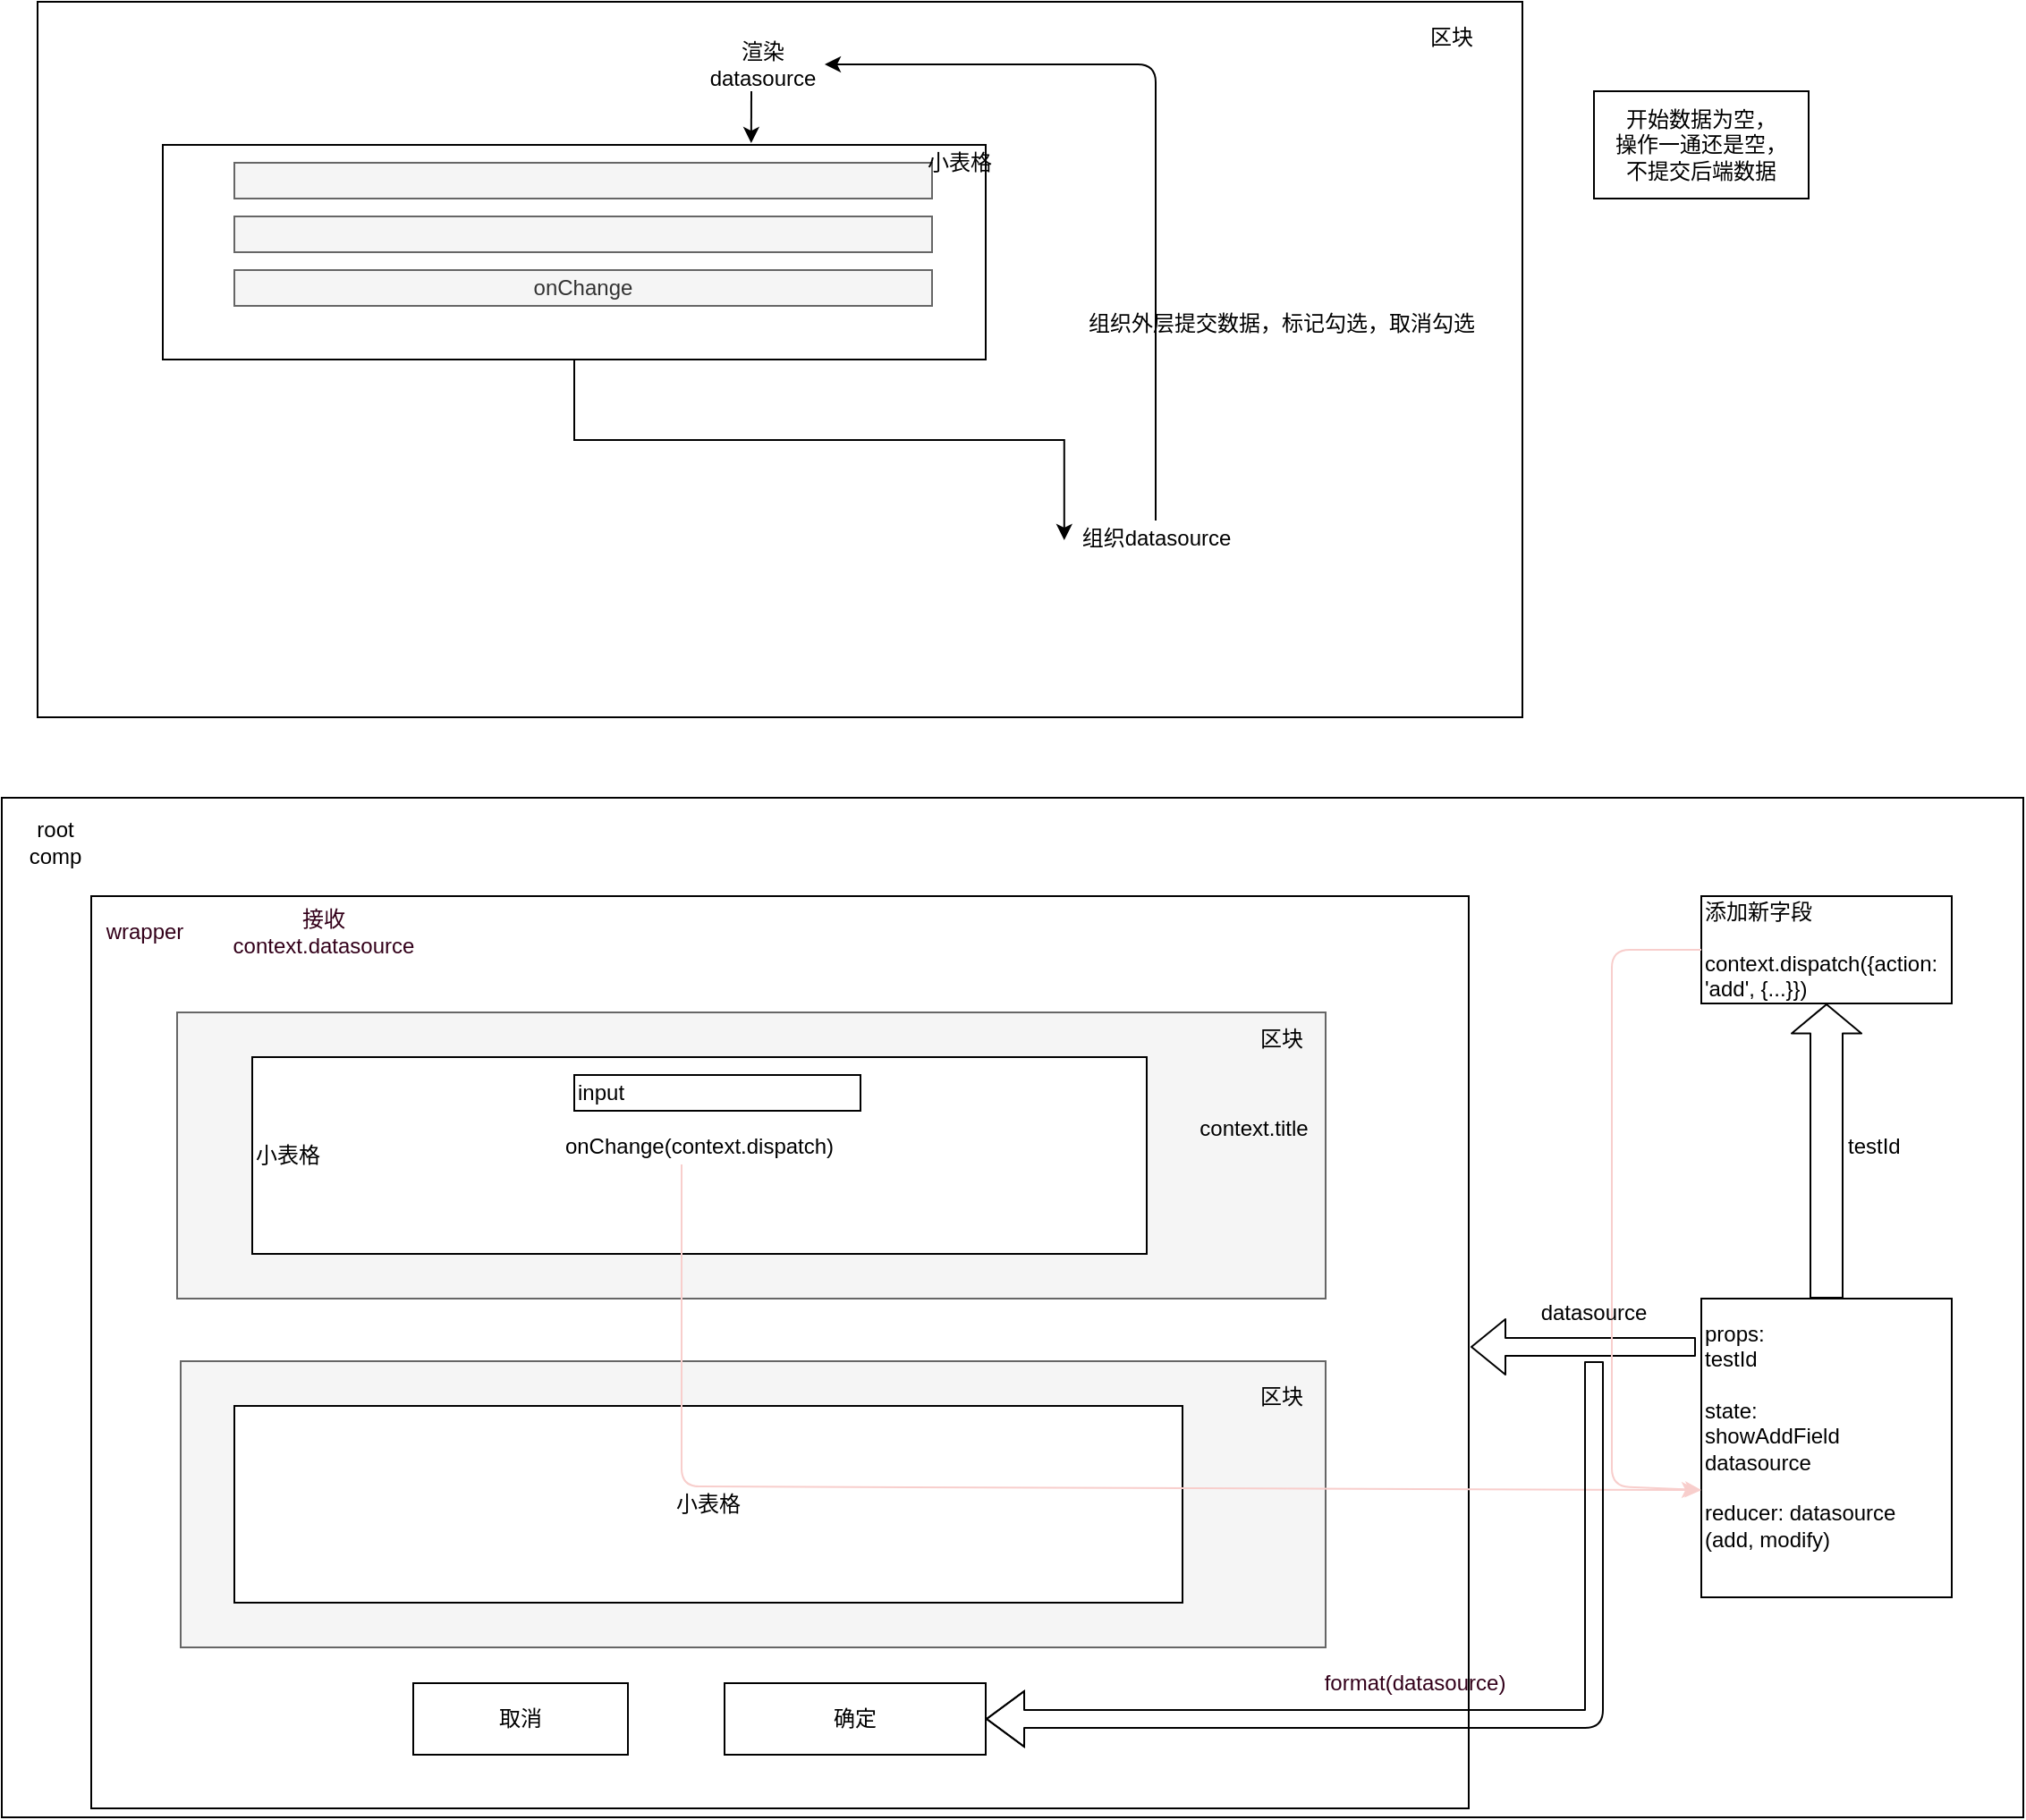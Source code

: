 <mxfile version="14.6.6" type="github">
  <diagram id="aLa3FHg2r4vYx-vsww85" name="Page-1">
    <mxGraphModel dx="1426" dy="794" grid="1" gridSize="10" guides="1" tooltips="1" connect="1" arrows="1" fold="1" page="1" pageScale="1" pageWidth="827" pageHeight="1169" math="0" shadow="0">
      <root>
        <mxCell id="0" />
        <mxCell id="1" parent="0" />
        <mxCell id="_uVuRhLHYEGN4kHdgzv3-10" value="" style="rounded=0;whiteSpace=wrap;html=1;align=left;" parent="1" vertex="1">
          <mxGeometry x="10" y="585" width="1130" height="570" as="geometry" />
        </mxCell>
        <mxCell id="L-b4eYi8AkZmki4z9Wjc-21" value="" style="rounded=0;whiteSpace=wrap;html=1;" parent="1" vertex="1">
          <mxGeometry x="30" y="140" width="830" height="400" as="geometry" />
        </mxCell>
        <mxCell id="XcSG3mJqiO2_OLah6neF-34" style="edgeStyle=orthogonalEdgeStyle;rounded=0;orthogonalLoop=1;jettySize=auto;html=1;exitX=0.5;exitY=1;exitDx=0;exitDy=0;entryX=-0.011;entryY=0.55;entryDx=0;entryDy=0;entryPerimeter=0;" parent="1" source="L-b4eYi8AkZmki4z9Wjc-11" target="XcSG3mJqiO2_OLah6neF-35" edge="1">
          <mxGeometry relative="1" as="geometry" />
        </mxCell>
        <mxCell id="L-b4eYi8AkZmki4z9Wjc-11" value="" style="rounded=0;whiteSpace=wrap;html=1;" parent="1" vertex="1">
          <mxGeometry x="100" y="220" width="460" height="120" as="geometry" />
        </mxCell>
        <mxCell id="L-b4eYi8AkZmki4z9Wjc-12" value="" style="rounded=0;whiteSpace=wrap;html=1;fillColor=#f5f5f5;strokeColor=#666666;fontColor=#333333;" parent="1" vertex="1">
          <mxGeometry x="140" y="230" width="390" height="20" as="geometry" />
        </mxCell>
        <mxCell id="L-b4eYi8AkZmki4z9Wjc-13" value="" style="rounded=0;whiteSpace=wrap;html=1;fillColor=#f5f5f5;strokeColor=#666666;fontColor=#333333;" parent="1" vertex="1">
          <mxGeometry x="140" y="260" width="390" height="20" as="geometry" />
        </mxCell>
        <mxCell id="L-b4eYi8AkZmki4z9Wjc-14" value="onChange" style="rounded=0;whiteSpace=wrap;html=1;fillColor=#f5f5f5;strokeColor=#666666;fontColor=#333333;" parent="1" vertex="1">
          <mxGeometry x="140" y="290" width="390" height="20" as="geometry" />
        </mxCell>
        <mxCell id="L-b4eYi8AkZmki4z9Wjc-18" value="" style="endArrow=classic;html=1;entryX=0.526;entryY=-0.027;entryDx=0;entryDy=0;entryPerimeter=0;" parent="1" edge="1">
          <mxGeometry width="50" height="50" relative="1" as="geometry">
            <mxPoint x="429" y="190" as="sourcePoint" />
            <mxPoint x="428.916" y="219.03" as="targetPoint" />
          </mxGeometry>
        </mxCell>
        <mxCell id="L-b4eYi8AkZmki4z9Wjc-19" value="渲染&lt;br&gt;datasource" style="text;html=1;align=center;verticalAlign=middle;resizable=0;points=[];autosize=1;strokeColor=none;" parent="1" vertex="1">
          <mxGeometry x="400" y="160" width="70" height="30" as="geometry" />
        </mxCell>
        <mxCell id="L-b4eYi8AkZmki4z9Wjc-22" value="组织外层提交数据，标记勾选，取消勾选" style="text;html=1;align=center;verticalAlign=middle;resizable=0;points=[];autosize=1;strokeColor=none;" parent="1" vertex="1">
          <mxGeometry x="610" y="310" width="230" height="20" as="geometry" />
        </mxCell>
        <mxCell id="XcSG3mJqiO2_OLah6neF-1" value="开始数据为空，&lt;br&gt;操作一通还是空，&lt;br&gt;不提交后端数据" style="rounded=0;whiteSpace=wrap;html=1;" parent="1" vertex="1">
          <mxGeometry x="900" y="190" width="120" height="60" as="geometry" />
        </mxCell>
        <mxCell id="XcSG3mJqiO2_OLah6neF-2" value="小表格" style="text;html=1;align=center;verticalAlign=middle;resizable=0;points=[];autosize=1;strokeColor=none;" parent="1" vertex="1">
          <mxGeometry x="520" y="220" width="50" height="20" as="geometry" />
        </mxCell>
        <mxCell id="XcSG3mJqiO2_OLah6neF-3" value="" style="rounded=0;whiteSpace=wrap;html=1;" parent="1" vertex="1">
          <mxGeometry x="60" y="640" width="770" height="510" as="geometry" />
        </mxCell>
        <mxCell id="XcSG3mJqiO2_OLah6neF-4" value="" style="rounded=0;whiteSpace=wrap;html=1;fillColor=#f5f5f5;strokeColor=#666666;fontColor=#333333;" parent="1" vertex="1">
          <mxGeometry x="108" y="705" width="642" height="160" as="geometry" />
        </mxCell>
        <mxCell id="XcSG3mJqiO2_OLah6neF-5" value="" style="rounded=0;whiteSpace=wrap;html=1;fillColor=#f5f5f5;strokeColor=#666666;fontColor=#333333;" parent="1" vertex="1">
          <mxGeometry x="110" y="900" width="640" height="160" as="geometry" />
        </mxCell>
        <mxCell id="XcSG3mJqiO2_OLah6neF-7" value="小表格" style="rounded=0;whiteSpace=wrap;html=1;align=left;" parent="1" vertex="1">
          <mxGeometry x="150" y="730" width="500" height="110" as="geometry" />
        </mxCell>
        <mxCell id="XcSG3mJqiO2_OLah6neF-8" value="区块" style="text;html=1;align=center;verticalAlign=middle;resizable=0;points=[];autosize=1;strokeColor=none;" parent="1" vertex="1">
          <mxGeometry x="705" y="710" width="40" height="20" as="geometry" />
        </mxCell>
        <mxCell id="XcSG3mJqiO2_OLah6neF-9" value="取消" style="rounded=0;whiteSpace=wrap;html=1;" parent="1" vertex="1">
          <mxGeometry x="240" y="1080" width="120" height="40" as="geometry" />
        </mxCell>
        <mxCell id="XcSG3mJqiO2_OLah6neF-10" value="确定" style="rounded=0;whiteSpace=wrap;html=1;" parent="1" vertex="1">
          <mxGeometry x="414" y="1080" width="146" height="40" as="geometry" />
        </mxCell>
        <mxCell id="XcSG3mJqiO2_OLah6neF-11" value="小表格" style="rounded=0;whiteSpace=wrap;html=1;" parent="1" vertex="1">
          <mxGeometry x="140" y="925" width="530" height="110" as="geometry" />
        </mxCell>
        <mxCell id="XcSG3mJqiO2_OLah6neF-12" value="区块" style="text;html=1;align=center;verticalAlign=middle;resizable=0;points=[];autosize=1;strokeColor=none;" parent="1" vertex="1">
          <mxGeometry x="705" y="910" width="40" height="20" as="geometry" />
        </mxCell>
        <mxCell id="XcSG3mJqiO2_OLah6neF-35" value="组织datasource" style="text;html=1;align=center;verticalAlign=middle;resizable=0;points=[];autosize=1;strokeColor=none;" parent="1" vertex="1">
          <mxGeometry x="605" y="430" width="100" height="20" as="geometry" />
        </mxCell>
        <mxCell id="XcSG3mJqiO2_OLah6neF-36" value="" style="endArrow=classic;html=1;" parent="1" target="L-b4eYi8AkZmki4z9Wjc-19" edge="1">
          <mxGeometry width="50" height="50" relative="1" as="geometry">
            <mxPoint x="655" y="430" as="sourcePoint" />
            <mxPoint x="705" y="380" as="targetPoint" />
            <Array as="points">
              <mxPoint x="655" y="175" />
            </Array>
          </mxGeometry>
        </mxCell>
        <mxCell id="XcSG3mJqiO2_OLah6neF-37" value="区块" style="text;html=1;align=center;verticalAlign=middle;resizable=0;points=[];autosize=1;strokeColor=none;" parent="1" vertex="1">
          <mxGeometry x="800" y="150" width="40" height="20" as="geometry" />
        </mxCell>
        <mxCell id="_uVuRhLHYEGN4kHdgzv3-5" value="props:&lt;br&gt;testId&lt;br&gt;&lt;br&gt;state:&lt;br&gt;showAddField&lt;br&gt;datasource&lt;br&gt;&lt;br&gt;&lt;span style=&quot;text-align: center&quot;&gt;reducer: datasource&lt;br&gt;&lt;/span&gt;(add, modify)&lt;br&gt;&lt;div&gt;&lt;br&gt;&lt;/div&gt;" style="text;html=1;fillColor=none;align=left;verticalAlign=middle;whiteSpace=wrap;rounded=0;strokeColor=#000000;" parent="1" vertex="1">
          <mxGeometry x="960" y="865" width="140" height="167" as="geometry" />
        </mxCell>
        <mxCell id="_uVuRhLHYEGN4kHdgzv3-11" value="添加新字段&lt;br&gt;&lt;br&gt;context.dispatch({action: &#39;add&#39;, {...}})" style="rounded=0;whiteSpace=wrap;html=1;align=left;" parent="1" vertex="1">
          <mxGeometry x="960" y="640" width="140" height="60" as="geometry" />
        </mxCell>
        <mxCell id="_uVuRhLHYEGN4kHdgzv3-12" value="context.title" style="text;html=1;strokeColor=none;fillColor=none;align=center;verticalAlign=middle;whiteSpace=wrap;rounded=0;" parent="1" vertex="1">
          <mxGeometry x="690" y="760" width="40" height="20" as="geometry" />
        </mxCell>
        <mxCell id="_uVuRhLHYEGN4kHdgzv3-13" value="input" style="rounded=0;whiteSpace=wrap;html=1;align=left;" parent="1" vertex="1">
          <mxGeometry x="330" y="740" width="160" height="20" as="geometry" />
        </mxCell>
        <mxCell id="_uVuRhLHYEGN4kHdgzv3-16" value="onChange(context.dispatch)" style="text;html=1;strokeColor=none;fillColor=none;align=center;verticalAlign=middle;whiteSpace=wrap;rounded=0;" parent="1" vertex="1">
          <mxGeometry x="380" y="770" width="40" height="20" as="geometry" />
        </mxCell>
        <mxCell id="_uVuRhLHYEGN4kHdgzv3-18" value="root comp" style="text;html=1;strokeColor=none;fillColor=none;align=center;verticalAlign=middle;whiteSpace=wrap;rounded=0;" parent="1" vertex="1">
          <mxGeometry x="20" y="600" width="40" height="20" as="geometry" />
        </mxCell>
        <mxCell id="_uVuRhLHYEGN4kHdgzv3-19" value="" style="shape=flexArrow;endArrow=classic;html=1;width=18;endSize=5.09;entryX=0.5;entryY=1;entryDx=0;entryDy=0;exitX=0.5;exitY=0;exitDx=0;exitDy=0;" parent="1" source="_uVuRhLHYEGN4kHdgzv3-5" target="_uVuRhLHYEGN4kHdgzv3-11" edge="1">
          <mxGeometry width="50" height="50" relative="1" as="geometry">
            <mxPoint x="980" y="820" as="sourcePoint" />
            <mxPoint x="1030" y="770" as="targetPoint" />
          </mxGeometry>
        </mxCell>
        <mxCell id="_uVuRhLHYEGN4kHdgzv3-20" value="" style="shape=flexArrow;endArrow=classic;html=1;" parent="1" edge="1">
          <mxGeometry width="50" height="50" relative="1" as="geometry">
            <mxPoint x="957" y="892" as="sourcePoint" />
            <mxPoint x="831" y="892" as="targetPoint" />
          </mxGeometry>
        </mxCell>
        <mxCell id="_uVuRhLHYEGN4kHdgzv3-22" value="" style="endArrow=classic;html=1;exitX=0.25;exitY=1;exitDx=0;exitDy=0;entryX=-0.014;entryY=0.641;entryDx=0;entryDy=0;fontColor=#E1D5E7;strokeColor=#F8CECC;entryPerimeter=0;" parent="1" source="_uVuRhLHYEGN4kHdgzv3-16" target="_uVuRhLHYEGN4kHdgzv3-5" edge="1">
          <mxGeometry width="50" height="50" relative="1" as="geometry">
            <mxPoint x="580" y="880" as="sourcePoint" />
            <mxPoint x="630" y="830" as="targetPoint" />
            <Array as="points">
              <mxPoint x="390" y="970" />
            </Array>
          </mxGeometry>
        </mxCell>
        <mxCell id="_uVuRhLHYEGN4kHdgzv3-23" value="" style="endArrow=classic;html=1;fontColor=#E1D5E7;strokeColor=#F8CECC;exitX=0;exitY=0.5;exitDx=0;exitDy=0;entryX=0;entryY=0.641;entryDx=0;entryDy=0;entryPerimeter=0;" parent="1" source="_uVuRhLHYEGN4kHdgzv3-11" target="_uVuRhLHYEGN4kHdgzv3-5" edge="1">
          <mxGeometry width="50" height="50" relative="1" as="geometry">
            <mxPoint x="580" y="880" as="sourcePoint" />
            <mxPoint x="630" y="830" as="targetPoint" />
            <Array as="points">
              <mxPoint x="910" y="670" />
              <mxPoint x="910" y="970" />
            </Array>
          </mxGeometry>
        </mxCell>
        <mxCell id="_uVuRhLHYEGN4kHdgzv3-24" value="&lt;span style=&quot;color: rgb(0 , 0 , 0) ; text-align: left&quot;&gt;datasource&lt;/span&gt;" style="text;html=1;strokeColor=none;fillColor=none;align=center;verticalAlign=middle;whiteSpace=wrap;rounded=0;fontColor=#E1D5E7;" parent="1" vertex="1">
          <mxGeometry x="880" y="863" width="40" height="20" as="geometry" />
        </mxCell>
        <mxCell id="_uVuRhLHYEGN4kHdgzv3-25" value="&lt;span style=&quot;color: rgb(0 , 0 , 0)&quot;&gt;testId&lt;br&gt;&lt;/span&gt;" style="text;html=1;strokeColor=none;fillColor=none;align=left;verticalAlign=middle;whiteSpace=wrap;rounded=0;fontColor=#E1D5E7;" parent="1" vertex="1">
          <mxGeometry x="1040" y="770" width="40" height="20" as="geometry" />
        </mxCell>
        <mxCell id="_uVuRhLHYEGN4kHdgzv3-26" value="wrapper" style="text;html=1;strokeColor=none;fillColor=none;align=center;verticalAlign=middle;whiteSpace=wrap;rounded=0;fontColor=#33001A;" parent="1" vertex="1">
          <mxGeometry x="70" y="650" width="40" height="20" as="geometry" />
        </mxCell>
        <mxCell id="_uVuRhLHYEGN4kHdgzv3-27" value="接收context.datasource" style="text;html=1;strokeColor=none;fillColor=none;align=center;verticalAlign=middle;whiteSpace=wrap;rounded=0;fontColor=#33001A;" parent="1" vertex="1">
          <mxGeometry x="170" y="650" width="40" height="20" as="geometry" />
        </mxCell>
        <mxCell id="_uVuRhLHYEGN4kHdgzv3-29" value="" style="shape=flexArrow;endArrow=classic;html=1;width=10;endSize=6.67;entryX=1;entryY=0.5;entryDx=0;entryDy=0;" parent="1" target="XcSG3mJqiO2_OLah6neF-10" edge="1">
          <mxGeometry width="50" height="50" relative="1" as="geometry">
            <mxPoint x="900" y="900" as="sourcePoint" />
            <mxPoint x="730" y="1100" as="targetPoint" />
            <Array as="points">
              <mxPoint x="900" y="1100" />
            </Array>
          </mxGeometry>
        </mxCell>
        <mxCell id="_uVuRhLHYEGN4kHdgzv3-31" value="format(datasource)" style="text;html=1;strokeColor=none;fillColor=none;align=center;verticalAlign=middle;whiteSpace=wrap;rounded=0;fontColor=#33001A;" parent="1" vertex="1">
          <mxGeometry x="780" y="1070" width="40" height="20" as="geometry" />
        </mxCell>
      </root>
    </mxGraphModel>
  </diagram>
</mxfile>
